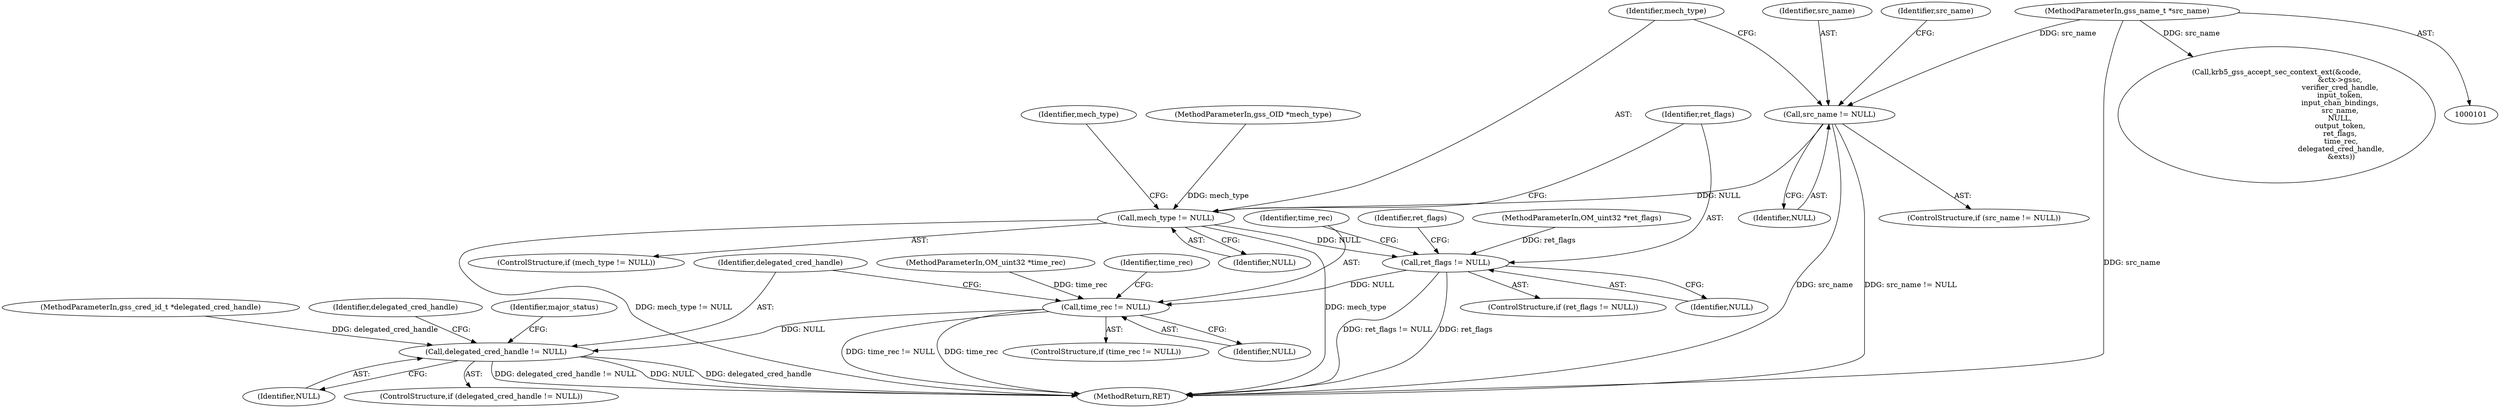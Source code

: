 digraph "0_krb5_e04f0283516e80d2f93366e0d479d13c9b5c8c2a_1@pointer" {
"1000200" [label="(Call,src_name != NULL)"];
"1000107" [label="(MethodParameterIn,gss_name_t *src_name)"];
"1000208" [label="(Call,mech_type != NULL)"];
"1000218" [label="(Call,ret_flags != NULL)"];
"1000226" [label="(Call,time_rec != NULL)"];
"1000234" [label="(Call,delegated_cred_handle != NULL)"];
"1000199" [label="(ControlStructure,if (src_name != NULL))"];
"1000219" [label="(Identifier,ret_flags)"];
"1000218" [label="(Call,ret_flags != NULL)"];
"1000253" [label="(Call,krb5_gss_accept_sec_context_ext(&code,\n                                                       &ctx->gssc,\n                                                       verifier_cred_handle,\n                                                       input_token,\n                                                       input_chan_bindings,\n                                                       src_name,\n                                                       NULL,\n                                                       output_token,\n                                                       ret_flags,\n                                                        time_rec,\n                                                        delegated_cred_handle,\n                                                        &exts))"];
"1000217" [label="(ControlStructure,if (ret_flags != NULL))"];
"1000213" [label="(Identifier,mech_type)"];
"1000111" [label="(MethodParameterIn,OM_uint32 *time_rec)"];
"1000200" [label="(Call,src_name != NULL)"];
"1000207" [label="(ControlStructure,if (mech_type != NULL))"];
"1000202" [label="(Identifier,NULL)"];
"1000208" [label="(Call,mech_type != NULL)"];
"1000235" [label="(Identifier,delegated_cred_handle)"];
"1000201" [label="(Identifier,src_name)"];
"1000210" [label="(Identifier,NULL)"];
"1000108" [label="(MethodParameterIn,gss_OID *mech_type)"];
"1000220" [label="(Identifier,NULL)"];
"1000226" [label="(Call,time_rec != NULL)"];
"1000110" [label="(MethodParameterIn,OM_uint32 *ret_flags)"];
"1000242" [label="(Identifier,major_status)"];
"1000236" [label="(Identifier,NULL)"];
"1000233" [label="(ControlStructure,if (delegated_cred_handle != NULL))"];
"1000209" [label="(Identifier,mech_type)"];
"1000228" [label="(Identifier,NULL)"];
"1000227" [label="(Identifier,time_rec)"];
"1000107" [label="(MethodParameterIn,gss_name_t *src_name)"];
"1000223" [label="(Identifier,ret_flags)"];
"1000231" [label="(Identifier,time_rec)"];
"1000225" [label="(ControlStructure,if (time_rec != NULL))"];
"1000205" [label="(Identifier,src_name)"];
"1000112" [label="(MethodParameterIn,gss_cred_id_t *delegated_cred_handle)"];
"1000234" [label="(Call,delegated_cred_handle != NULL)"];
"1000239" [label="(Identifier,delegated_cred_handle)"];
"1000309" [label="(MethodReturn,RET)"];
"1000200" -> "1000199"  [label="AST: "];
"1000200" -> "1000202"  [label="CFG: "];
"1000201" -> "1000200"  [label="AST: "];
"1000202" -> "1000200"  [label="AST: "];
"1000205" -> "1000200"  [label="CFG: "];
"1000209" -> "1000200"  [label="CFG: "];
"1000200" -> "1000309"  [label="DDG: src_name"];
"1000200" -> "1000309"  [label="DDG: src_name != NULL"];
"1000107" -> "1000200"  [label="DDG: src_name"];
"1000200" -> "1000208"  [label="DDG: NULL"];
"1000107" -> "1000101"  [label="AST: "];
"1000107" -> "1000309"  [label="DDG: src_name"];
"1000107" -> "1000253"  [label="DDG: src_name"];
"1000208" -> "1000207"  [label="AST: "];
"1000208" -> "1000210"  [label="CFG: "];
"1000209" -> "1000208"  [label="AST: "];
"1000210" -> "1000208"  [label="AST: "];
"1000213" -> "1000208"  [label="CFG: "];
"1000219" -> "1000208"  [label="CFG: "];
"1000208" -> "1000309"  [label="DDG: mech_type"];
"1000208" -> "1000309"  [label="DDG: mech_type != NULL"];
"1000108" -> "1000208"  [label="DDG: mech_type"];
"1000208" -> "1000218"  [label="DDG: NULL"];
"1000218" -> "1000217"  [label="AST: "];
"1000218" -> "1000220"  [label="CFG: "];
"1000219" -> "1000218"  [label="AST: "];
"1000220" -> "1000218"  [label="AST: "];
"1000223" -> "1000218"  [label="CFG: "];
"1000227" -> "1000218"  [label="CFG: "];
"1000218" -> "1000309"  [label="DDG: ret_flags"];
"1000218" -> "1000309"  [label="DDG: ret_flags != NULL"];
"1000110" -> "1000218"  [label="DDG: ret_flags"];
"1000218" -> "1000226"  [label="DDG: NULL"];
"1000226" -> "1000225"  [label="AST: "];
"1000226" -> "1000228"  [label="CFG: "];
"1000227" -> "1000226"  [label="AST: "];
"1000228" -> "1000226"  [label="AST: "];
"1000231" -> "1000226"  [label="CFG: "];
"1000235" -> "1000226"  [label="CFG: "];
"1000226" -> "1000309"  [label="DDG: time_rec"];
"1000226" -> "1000309"  [label="DDG: time_rec != NULL"];
"1000111" -> "1000226"  [label="DDG: time_rec"];
"1000226" -> "1000234"  [label="DDG: NULL"];
"1000234" -> "1000233"  [label="AST: "];
"1000234" -> "1000236"  [label="CFG: "];
"1000235" -> "1000234"  [label="AST: "];
"1000236" -> "1000234"  [label="AST: "];
"1000239" -> "1000234"  [label="CFG: "];
"1000242" -> "1000234"  [label="CFG: "];
"1000234" -> "1000309"  [label="DDG: NULL"];
"1000234" -> "1000309"  [label="DDG: delegated_cred_handle"];
"1000234" -> "1000309"  [label="DDG: delegated_cred_handle != NULL"];
"1000112" -> "1000234"  [label="DDG: delegated_cred_handle"];
}
